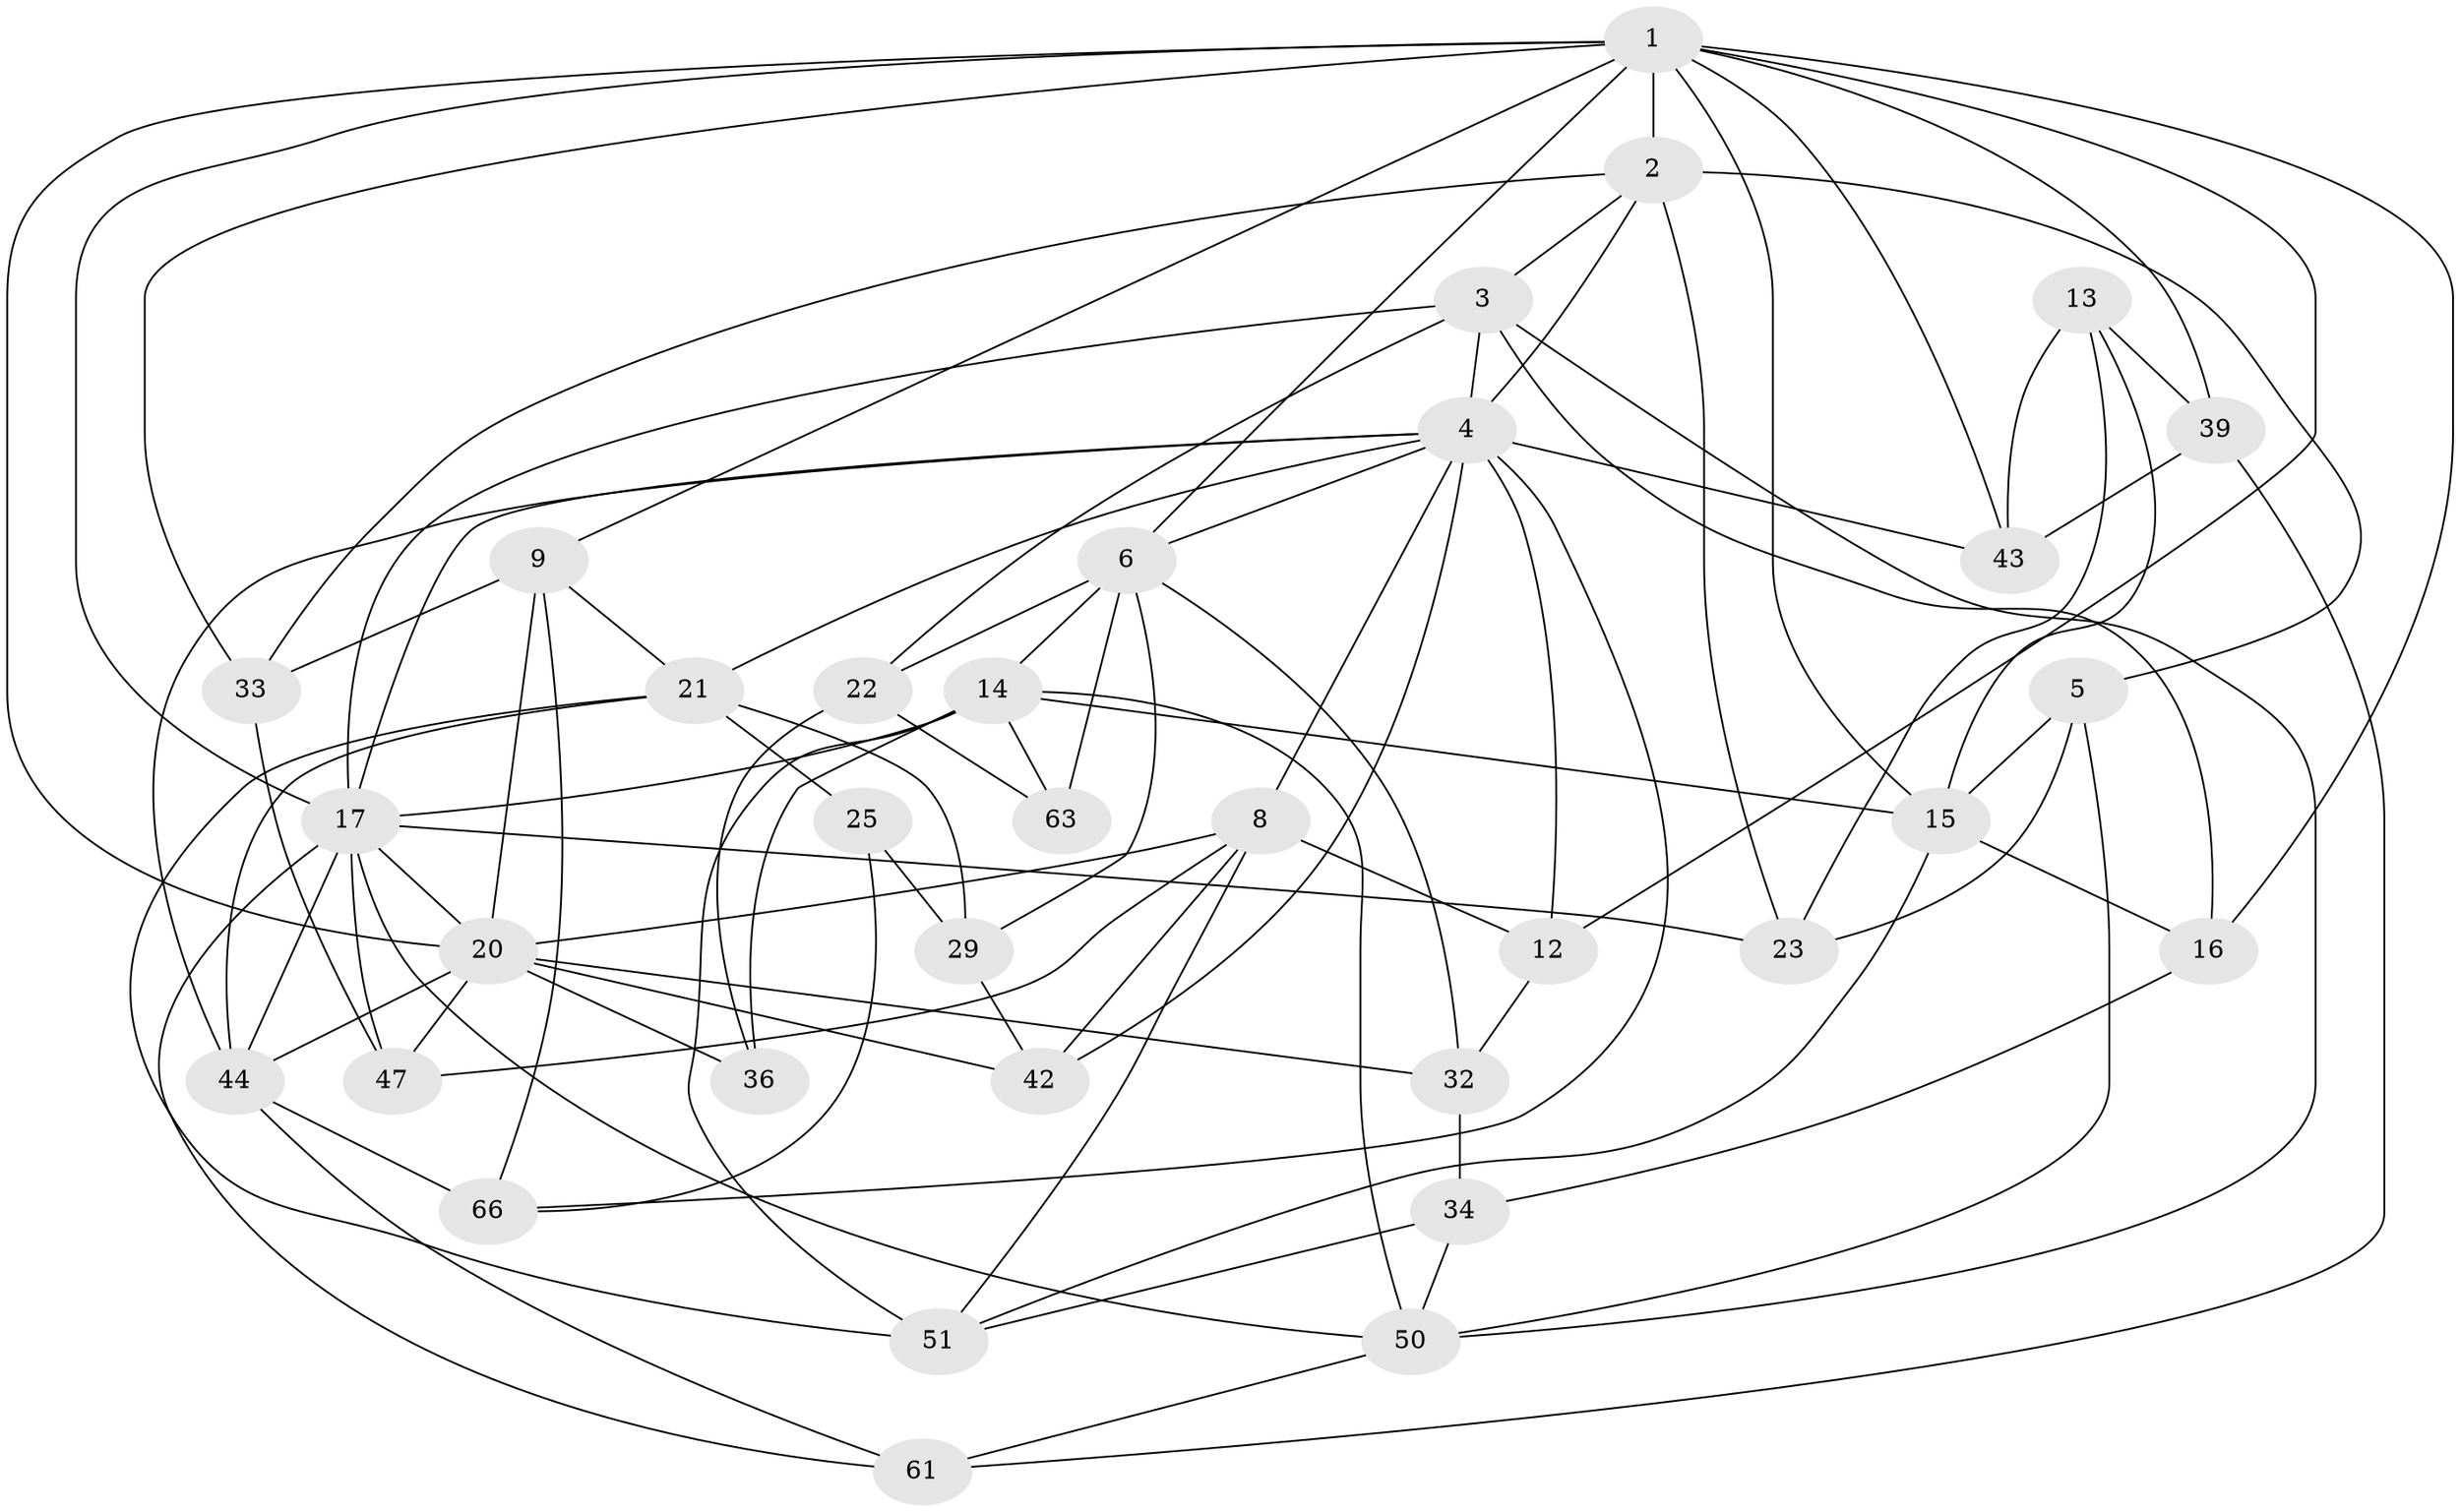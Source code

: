// original degree distribution, {4: 1.0}
// Generated by graph-tools (version 1.1) at 2025/16/03/09/25 04:16:26]
// undirected, 34 vertices, 90 edges
graph export_dot {
graph [start="1"]
  node [color=gray90,style=filled];
  1 [super="+19+18"];
  2 [super="+68+7"];
  3 [super="+48"];
  4 [super="+38+31+11"];
  5 [super="+37"];
  6 [super="+10"];
  8 [super="+64"];
  9 [super="+57"];
  12;
  13;
  14 [super="+35"];
  15 [super="+26+62"];
  16;
  17 [super="+24"];
  20 [super="+52+58+45"];
  21 [super="+27+54"];
  22;
  23;
  25;
  29;
  32;
  33;
  34;
  36;
  39;
  42;
  43;
  44 [super="+49"];
  47;
  50 [super="+53"];
  51 [super="+55"];
  61;
  63;
  66;
  1 -- 16;
  1 -- 43;
  1 -- 12;
  1 -- 20;
  1 -- 15 [weight=2];
  1 -- 2 [weight=3];
  1 -- 6;
  1 -- 17;
  1 -- 33;
  1 -- 39;
  1 -- 9;
  2 -- 23;
  2 -- 33;
  2 -- 4 [weight=2];
  2 -- 3;
  2 -- 5 [weight=2];
  3 -- 4;
  3 -- 16;
  3 -- 17;
  3 -- 50;
  3 -- 22;
  4 -- 17;
  4 -- 21;
  4 -- 43;
  4 -- 12;
  4 -- 44;
  4 -- 66;
  4 -- 8;
  4 -- 42;
  4 -- 6;
  5 -- 15 [weight=2];
  5 -- 23;
  5 -- 50;
  6 -- 63 [weight=2];
  6 -- 29;
  6 -- 14;
  6 -- 32;
  6 -- 22;
  8 -- 12;
  8 -- 51;
  8 -- 42;
  8 -- 20;
  8 -- 47;
  9 -- 20 [weight=2];
  9 -- 21;
  9 -- 66;
  9 -- 33;
  12 -- 32;
  13 -- 39;
  13 -- 23;
  13 -- 43;
  13 -- 15;
  14 -- 63;
  14 -- 36 [weight=2];
  14 -- 15;
  14 -- 51;
  14 -- 50;
  14 -- 17;
  15 -- 16;
  15 -- 51;
  16 -- 34;
  17 -- 44;
  17 -- 47;
  17 -- 50;
  17 -- 23;
  17 -- 61;
  17 -- 20;
  20 -- 44;
  20 -- 32;
  20 -- 47;
  20 -- 42;
  20 -- 36;
  21 -- 44;
  21 -- 25 [weight=2];
  21 -- 29;
  21 -- 51 [weight=2];
  22 -- 36;
  22 -- 63;
  25 -- 66;
  25 -- 29;
  29 -- 42;
  32 -- 34;
  33 -- 47;
  34 -- 51;
  34 -- 50;
  39 -- 43;
  39 -- 61;
  44 -- 66;
  44 -- 61;
  50 -- 61;
}
